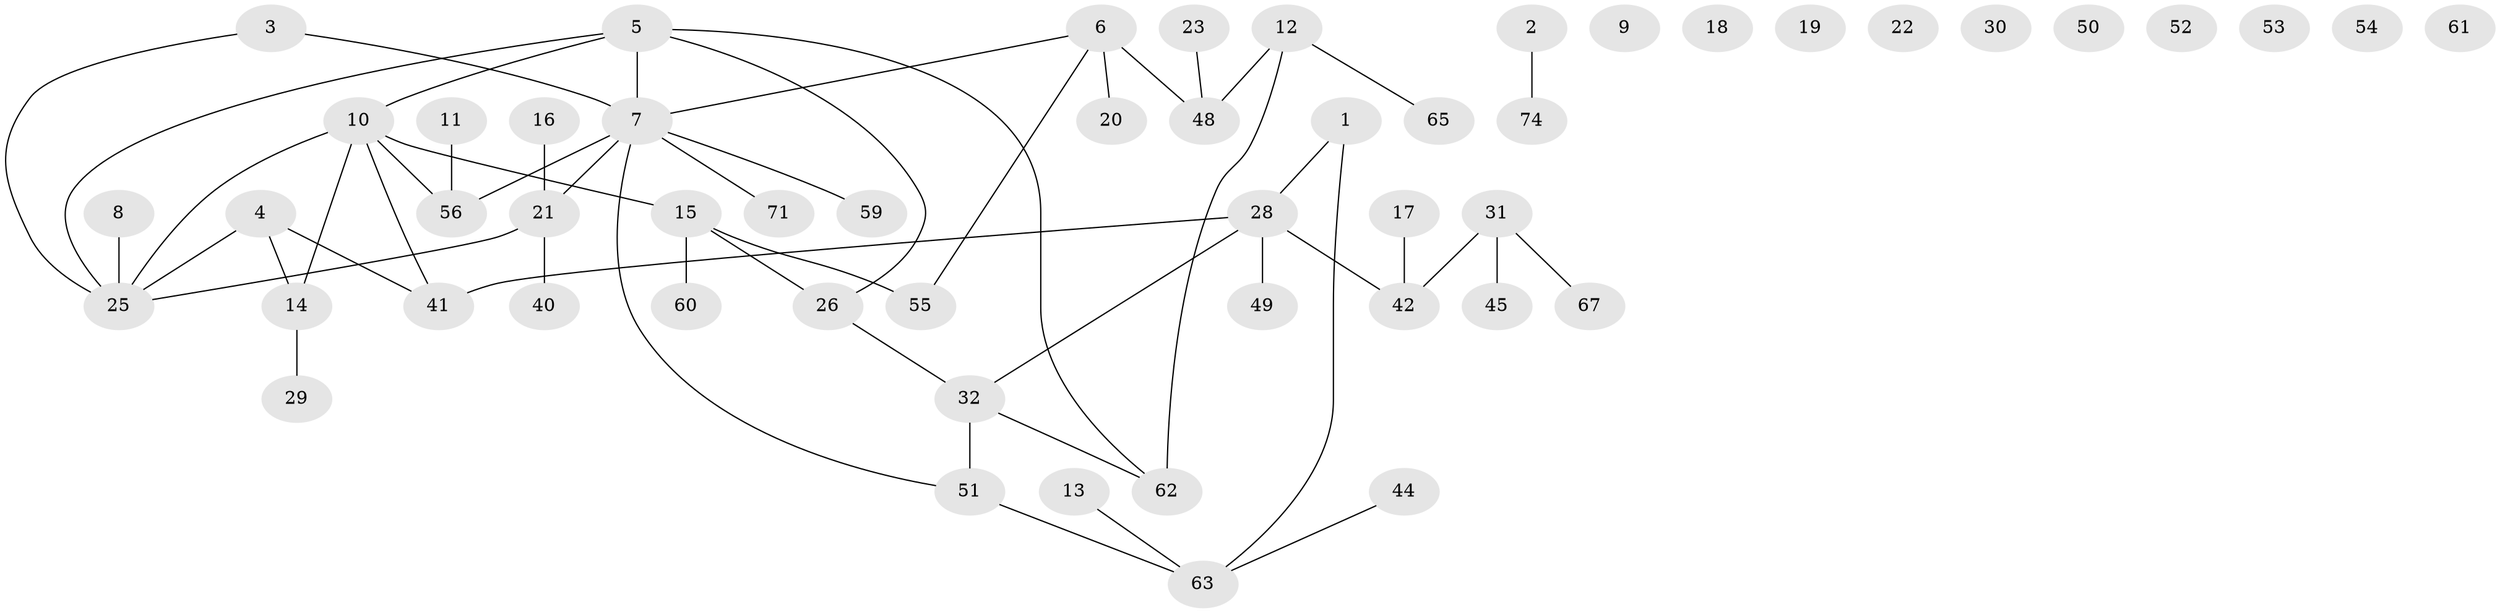 // Generated by graph-tools (version 1.1) at 2025/23/03/03/25 07:23:28]
// undirected, 53 vertices, 54 edges
graph export_dot {
graph [start="1"]
  node [color=gray90,style=filled];
  1 [super="+24"];
  2;
  3 [super="+58"];
  4 [super="+36"];
  5 [super="+70"];
  6 [super="+75"];
  7 [super="+46"];
  8;
  9;
  10 [super="+27"];
  11;
  12;
  13;
  14 [super="+68"];
  15 [super="+43"];
  16;
  17;
  18;
  19;
  20;
  21 [super="+38"];
  22;
  23;
  25 [super="+37"];
  26 [super="+34"];
  28 [super="+69"];
  29 [super="+39"];
  30;
  31 [super="+35"];
  32 [super="+33"];
  40;
  41 [super="+47"];
  42 [super="+73"];
  44;
  45;
  48 [super="+66"];
  49;
  50;
  51;
  52;
  53;
  54;
  55 [super="+57"];
  56 [super="+72"];
  59;
  60;
  61;
  62;
  63 [super="+64"];
  65;
  67;
  71;
  74;
  1 -- 28;
  1 -- 63;
  2 -- 74;
  3 -- 25;
  3 -- 7;
  4 -- 25;
  4 -- 41;
  4 -- 14;
  5 -- 62;
  5 -- 25;
  5 -- 7;
  5 -- 10;
  5 -- 26;
  6 -- 7;
  6 -- 55;
  6 -- 48;
  6 -- 20;
  7 -- 21;
  7 -- 51;
  7 -- 56;
  7 -- 71;
  7 -- 59;
  8 -- 25 [weight=2];
  10 -- 41;
  10 -- 56;
  10 -- 25;
  10 -- 14;
  10 -- 15;
  11 -- 56;
  12 -- 62;
  12 -- 65;
  12 -- 48;
  13 -- 63;
  14 -- 29;
  15 -- 55;
  15 -- 60;
  15 -- 26;
  16 -- 21;
  17 -- 42;
  21 -- 40;
  21 -- 25;
  23 -- 48;
  26 -- 32;
  28 -- 42;
  28 -- 41 [weight=2];
  28 -- 49;
  28 -- 32;
  31 -- 45;
  31 -- 67;
  31 -- 42;
  32 -- 51;
  32 -- 62;
  44 -- 63;
  51 -- 63;
}

